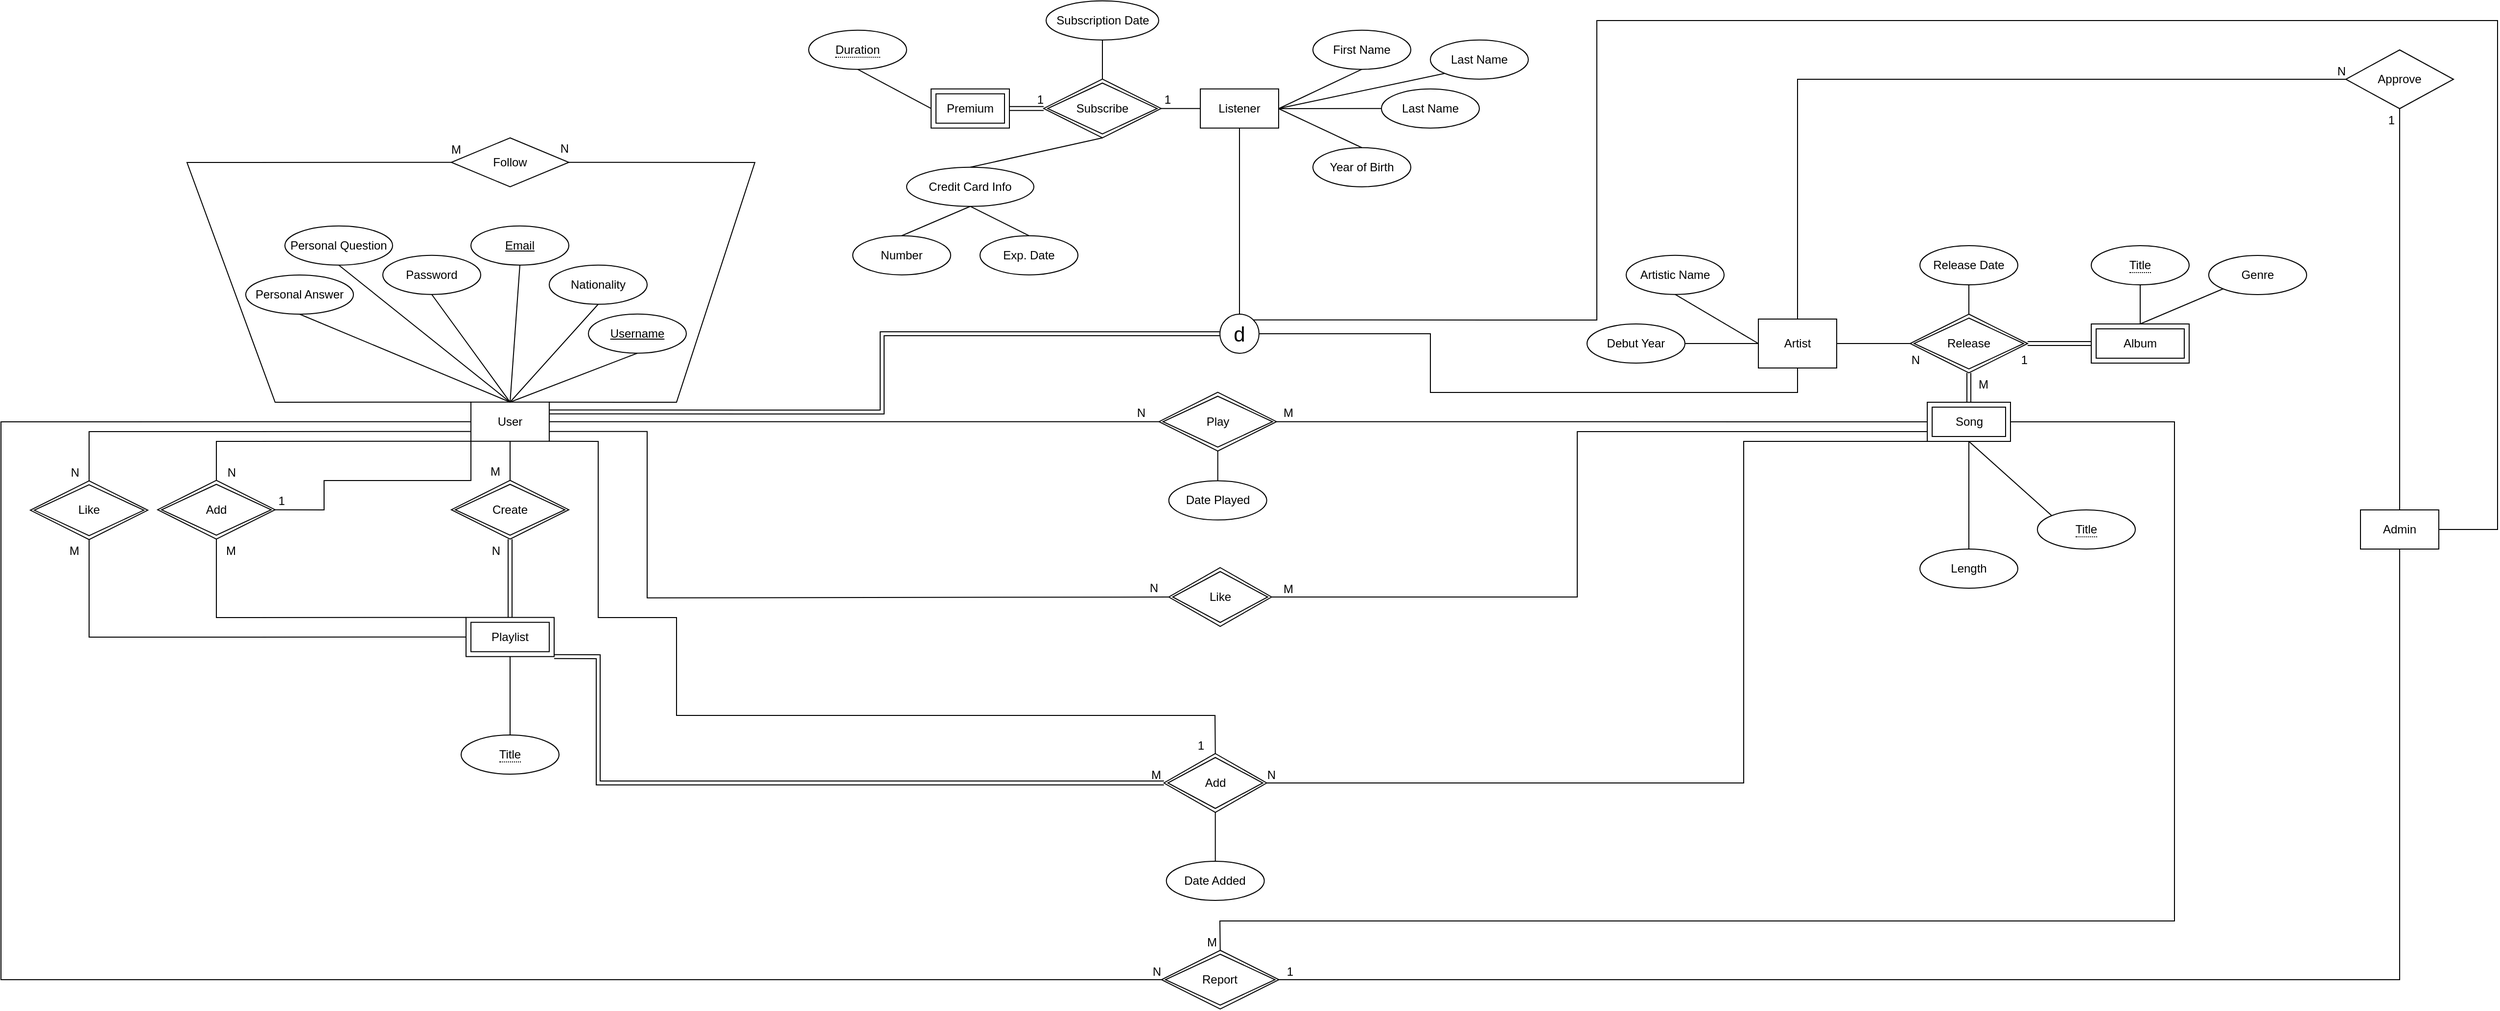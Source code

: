 <mxfile version="13.1.9" type="device"><diagram id="LkHL4_z2uf7m84WFiCol" name="Page-1"><mxGraphModel dx="4295" dy="2470" grid="1" gridSize="10" guides="1" tooltips="1" connect="1" arrows="1" fold="1" page="1" pageScale="1" pageWidth="850" pageHeight="1100" math="0" shadow="0"><root><mxCell id="0"/><mxCell id="1" parent="0"/><mxCell id="Dhpkr_VKIaWOPddgfKri-1" value="Artist" style="whiteSpace=wrap;html=1;align=center;" parent="1" vertex="1"><mxGeometry x="865" y="35" width="80" height="50" as="geometry"/></mxCell><mxCell id="Dhpkr_VKIaWOPddgfKri-4" value="User" style="whiteSpace=wrap;html=1;align=center;" parent="1" vertex="1"><mxGeometry x="-450" y="119.86" width="80" height="40" as="geometry"/></mxCell><mxCell id="Dhpkr_VKIaWOPddgfKri-8" value="Listener" style="whiteSpace=wrap;html=1;align=center;" parent="1" vertex="1"><mxGeometry x="295" y="-200.14" width="80" height="40" as="geometry"/></mxCell><mxCell id="Dhpkr_VKIaWOPddgfKri-17" value="" style="endArrow=none;html=1;rounded=0;entryX=1;entryY=0;entryDx=0;entryDy=0;exitX=1;exitY=0.5;exitDx=0;exitDy=0;" parent="1" source="Dhpkr_VKIaWOPddgfKri-28" target="Dhpkr_VKIaWOPddgfKri-4" edge="1"><mxGeometry relative="1" as="geometry"><mxPoint x="-90" y="-120.14" as="sourcePoint"/><mxPoint x="40" y="89.86" as="targetPoint"/><Array as="points"><mxPoint x="-160" y="-125"/><mxPoint x="-240" y="120"/></Array></mxGeometry></mxCell><mxCell id="Dhpkr_VKIaWOPddgfKri-28" value="Follow" style="shape=rhombus;perimeter=rhombusPerimeter;whiteSpace=wrap;html=1;align=center;" parent="1" vertex="1"><mxGeometry x="-470" y="-150.14" width="120" height="50" as="geometry"/></mxCell><mxCell id="Dhpkr_VKIaWOPddgfKri-30" value="" style="endArrow=none;html=1;rounded=0;entryX=0;entryY=0;entryDx=0;entryDy=0;exitX=0;exitY=0.5;exitDx=0;exitDy=0;" parent="1" source="Dhpkr_VKIaWOPddgfKri-28" target="Dhpkr_VKIaWOPddgfKri-4" edge="1"><mxGeometry relative="1" as="geometry"><mxPoint x="-400" y="-130.14" as="sourcePoint"/><mxPoint x="-110" y="199.86" as="targetPoint"/><Array as="points"><mxPoint x="-740" y="-125"/><mxPoint x="-650" y="120"/></Array></mxGeometry></mxCell><mxCell id="Dhpkr_VKIaWOPddgfKri-31" value="M" style="resizable=0;html=1;align=right;verticalAlign=bottom;" parent="Dhpkr_VKIaWOPddgfKri-30" connectable="0" vertex="1"><mxGeometry x="1" relative="1" as="geometry"><mxPoint x="-9.99" y="-249.86" as="offset"/></mxGeometry></mxCell><mxCell id="Dhpkr_VKIaWOPddgfKri-34" value="N" style="resizable=0;html=1;align=right;verticalAlign=bottom;" parent="1" connectable="0" vertex="1"><mxGeometry x="-340" y="-150.14" as="geometry"><mxPoint x="-10" y="20" as="offset"/></mxGeometry></mxCell><mxCell id="Dhpkr_VKIaWOPddgfKri-37" value="" style="endArrow=none;html=1;rounded=0;exitX=0.5;exitY=1;exitDx=0;exitDy=0;" parent="1" source="Dhpkr_VKIaWOPddgfKri-4" edge="1"><mxGeometry relative="1" as="geometry"><mxPoint x="-310" y="209.86" as="sourcePoint"/><mxPoint x="-410" y="199.86" as="targetPoint"/></mxGeometry></mxCell><mxCell id="Dhpkr_VKIaWOPddgfKri-38" value="M" style="resizable=0;html=1;align=right;verticalAlign=bottom;" parent="Dhpkr_VKIaWOPddgfKri-37" connectable="0" vertex="1"><mxGeometry x="1" relative="1" as="geometry"><mxPoint x="-10" as="offset"/></mxGeometry></mxCell><mxCell id="Dhpkr_VKIaWOPddgfKri-46" value="" style="endArrow=none;html=1;rounded=0;exitX=1;exitY=0.5;exitDx=0;exitDy=0;entryX=0;entryY=0.5;entryDx=0;entryDy=0;" parent="1" source="VE77u8f67lVY35NdnSD7-19" target="Dhpkr_VKIaWOPddgfKri-8" edge="1"><mxGeometry relative="1" as="geometry"><mxPoint x="255" y="-180.14" as="sourcePoint"/><mxPoint x="335" y="-300.14" as="targetPoint"/></mxGeometry></mxCell><mxCell id="Dhpkr_VKIaWOPddgfKri-47" value="1" style="resizable=0;html=1;align=right;verticalAlign=bottom;" parent="Dhpkr_VKIaWOPddgfKri-46" connectable="0" vertex="1"><mxGeometry x="1" relative="1" as="geometry"><mxPoint x="-30" as="offset"/></mxGeometry></mxCell><mxCell id="eTAXX9ihkqnR0IYxlFnS-7" value="Admin" style="whiteSpace=wrap;html=1;align=center;" parent="1" vertex="1"><mxGeometry x="1480" y="230" width="80" height="40" as="geometry"/></mxCell><mxCell id="eTAXX9ihkqnR0IYxlFnS-15" value="" style="endArrow=none;html=1;rounded=0;entryX=1;entryY=0.5;entryDx=0;entryDy=0;exitX=0;exitY=0.5;exitDx=0;exitDy=0;" parent="1" source="IHDR517WF6kIZPsvq5Zr-36" target="Dhpkr_VKIaWOPddgfKri-4" edge="1"><mxGeometry relative="1" as="geometry"><mxPoint x="252.83" y="139" as="sourcePoint"/><mxPoint x="270" y="209.86" as="targetPoint"/><Array as="points"><mxPoint x="-90" y="139.86"/></Array></mxGeometry></mxCell><mxCell id="eTAXX9ihkqnR0IYxlFnS-16" value="N" style="resizable=0;html=1;align=right;verticalAlign=bottom;" parent="eTAXX9ihkqnR0IYxlFnS-15" connectable="0" vertex="1"><mxGeometry x="1" relative="1" as="geometry"><mxPoint x="610.03" y="-0.86" as="offset"/></mxGeometry></mxCell><mxCell id="eTAXX9ihkqnR0IYxlFnS-36" value="Approve" style="shape=rhombus;perimeter=rhombusPerimeter;whiteSpace=wrap;html=1;align=center;" parent="1" vertex="1"><mxGeometry x="1465" y="-240" width="110" height="60" as="geometry"/></mxCell><mxCell id="eTAXX9ihkqnR0IYxlFnS-37" value="" style="endArrow=none;html=1;rounded=0;entryX=0.5;entryY=1;entryDx=0;entryDy=0;exitX=0.5;exitY=0;exitDx=0;exitDy=0;" parent="1" source="eTAXX9ihkqnR0IYxlFnS-7" edge="1"><mxGeometry relative="1" as="geometry"><mxPoint x="895" y="30" as="sourcePoint"/><mxPoint x="1520" y="-180" as="targetPoint"/></mxGeometry></mxCell><mxCell id="eTAXX9ihkqnR0IYxlFnS-38" value="1" style="resizable=0;html=1;align=right;verticalAlign=bottom;" parent="eTAXX9ihkqnR0IYxlFnS-37" connectable="0" vertex="1"><mxGeometry x="1" relative="1" as="geometry"><mxPoint x="-5" y="20" as="offset"/></mxGeometry></mxCell><mxCell id="eTAXX9ihkqnR0IYxlFnS-39" value="" style="endArrow=none;html=1;rounded=0;entryX=0;entryY=0.5;entryDx=0;entryDy=0;exitX=0.5;exitY=0;exitDx=0;exitDy=0;" parent="1" source="Dhpkr_VKIaWOPddgfKri-1" edge="1"><mxGeometry relative="1" as="geometry"><mxPoint x="1065" y="30" as="sourcePoint"/><mxPoint x="1465" y="-210" as="targetPoint"/><Array as="points"><mxPoint x="905" y="-210"/></Array></mxGeometry></mxCell><mxCell id="eTAXX9ihkqnR0IYxlFnS-40" value="N" style="resizable=0;html=1;align=right;verticalAlign=bottom;" parent="eTAXX9ihkqnR0IYxlFnS-39" connectable="0" vertex="1"><mxGeometry x="1" relative="1" as="geometry"/></mxCell><mxCell id="U2d1EWEQX_4iJ2a-6SAA-1" value="" style="endArrow=none;html=1;rounded=0;entryX=0;entryY=0.5;entryDx=0;entryDy=0;" parent="1" target="U2d1EWEQX_4iJ2a-6SAA-20" edge="1"><mxGeometry relative="1" as="geometry"><mxPoint x="-370" y="149.86" as="sourcePoint"/><mxPoint x="-50" y="319.86" as="targetPoint"/><Array as="points"><mxPoint x="-270" y="149.86"/><mxPoint x="-270" y="319.86"/></Array></mxGeometry></mxCell><mxCell id="U2d1EWEQX_4iJ2a-6SAA-2" value="N" style="resizable=0;html=1;align=right;verticalAlign=bottom;" parent="U2d1EWEQX_4iJ2a-6SAA-1" connectable="0" vertex="1"><mxGeometry x="1" relative="1" as="geometry"><mxPoint x="-10" as="offset"/></mxGeometry></mxCell><mxCell id="U2d1EWEQX_4iJ2a-6SAA-6" value="" style="endArrow=none;html=1;rounded=0;entryX=0.5;entryY=0;entryDx=0;entryDy=0;exitX=0;exitY=0.75;exitDx=0;exitDy=0;" parent="1" source="Dhpkr_VKIaWOPddgfKri-4" target="U2d1EWEQX_4iJ2a-6SAA-15" edge="1"><mxGeometry relative="1" as="geometry"><mxPoint x="-340" y="259.86" as="sourcePoint"/><mxPoint x="-570" y="199.86" as="targetPoint"/><Array as="points"><mxPoint x="-840" y="150"/></Array></mxGeometry></mxCell><mxCell id="U2d1EWEQX_4iJ2a-6SAA-7" value="N" style="resizable=0;html=1;align=right;verticalAlign=bottom;" parent="U2d1EWEQX_4iJ2a-6SAA-6" connectable="0" vertex="1"><mxGeometry x="1" relative="1" as="geometry"><mxPoint x="-10" as="offset"/></mxGeometry></mxCell><mxCell id="U2d1EWEQX_4iJ2a-6SAA-10" value="Playlist" style="shape=ext;margin=3;double=1;whiteSpace=wrap;html=1;align=center;" parent="1" vertex="1"><mxGeometry x="-455" y="339.86" width="90" height="40" as="geometry"/></mxCell><mxCell id="U2d1EWEQX_4iJ2a-6SAA-11" value="Album" style="shape=ext;margin=3;double=1;whiteSpace=wrap;html=1;align=center;" parent="1" vertex="1"><mxGeometry x="1205" y="40" width="100" height="40" as="geometry"/></mxCell><mxCell id="U2d1EWEQX_4iJ2a-6SAA-12" value="Add" style="shape=rhombus;double=1;perimeter=rhombusPerimeter;whiteSpace=wrap;html=1;align=center;" parent="1" vertex="1"><mxGeometry x="257.83" y="479" width="105" height="60" as="geometry"/></mxCell><mxCell id="U2d1EWEQX_4iJ2a-6SAA-14" value="Create" style="shape=rhombus;double=1;perimeter=rhombusPerimeter;whiteSpace=wrap;html=1;align=center;" parent="1" vertex="1"><mxGeometry x="-470" y="199.86" width="120" height="60" as="geometry"/></mxCell><mxCell id="U2d1EWEQX_4iJ2a-6SAA-15" value="Like" style="shape=rhombus;double=1;perimeter=rhombusPerimeter;whiteSpace=wrap;html=1;align=center;" parent="1" vertex="1"><mxGeometry x="-900" y="200.31" width="120" height="60" as="geometry"/></mxCell><mxCell id="U2d1EWEQX_4iJ2a-6SAA-16" value="Release" style="shape=rhombus;double=1;perimeter=rhombusPerimeter;whiteSpace=wrap;html=1;align=center;" parent="1" vertex="1"><mxGeometry x="1020" y="30" width="120" height="60" as="geometry"/></mxCell><mxCell id="U2d1EWEQX_4iJ2a-6SAA-17" value="Song" style="shape=ext;margin=3;double=1;whiteSpace=wrap;html=1;align=center;" parent="1" vertex="1"><mxGeometry x="1037.5" y="120" width="85" height="40" as="geometry"/></mxCell><mxCell id="U2d1EWEQX_4iJ2a-6SAA-20" value="Like" style="shape=rhombus;double=1;perimeter=rhombusPerimeter;whiteSpace=wrap;html=1;align=center;" parent="1" vertex="1"><mxGeometry x="262.83" y="289" width="105" height="60" as="geometry"/></mxCell><mxCell id="U2d1EWEQX_4iJ2a-6SAA-21" value="Genre" style="ellipse;whiteSpace=wrap;html=1;align=center;" parent="1" vertex="1"><mxGeometry x="1325" y="-30" width="100" height="40" as="geometry"/></mxCell><mxCell id="U2d1EWEQX_4iJ2a-6SAA-22" value="" style="endArrow=none;html=1;rounded=0;entryX=0;entryY=1;entryDx=0;entryDy=0;exitX=0.5;exitY=0;exitDx=0;exitDy=0;" parent="1" source="U2d1EWEQX_4iJ2a-6SAA-11" target="U2d1EWEQX_4iJ2a-6SAA-21" edge="1"><mxGeometry relative="1" as="geometry"><mxPoint x="995" y="-30" as="sourcePoint"/><mxPoint x="1155" y="-30" as="targetPoint"/></mxGeometry></mxCell><mxCell id="U2d1EWEQX_4iJ2a-6SAA-24" value="" style="endArrow=none;html=1;rounded=0;entryX=0.5;entryY=0;entryDx=0;entryDy=0;exitX=0.5;exitY=1;exitDx=0;exitDy=0;" parent="1" source="VE77u8f67lVY35NdnSD7-28" target="U2d1EWEQX_4iJ2a-6SAA-11" edge="1"><mxGeometry relative="1" as="geometry"><mxPoint x="1255" y="10" as="sourcePoint"/><mxPoint x="1155" y="-30" as="targetPoint"/></mxGeometry></mxCell><mxCell id="U2d1EWEQX_4iJ2a-6SAA-26" value="" style="endArrow=none;html=1;rounded=0;exitX=0.5;exitY=1;exitDx=0;exitDy=0;entryX=0.5;entryY=0;entryDx=0;entryDy=0;" parent="1" target="U2d1EWEQX_4iJ2a-6SAA-16" edge="1"><mxGeometry relative="1" as="geometry"><mxPoint x="1080" as="sourcePoint"/><mxPoint x="1125" y="20" as="targetPoint"/></mxGeometry></mxCell><mxCell id="U2d1EWEQX_4iJ2a-6SAA-28" value="Release Date" style="ellipse;whiteSpace=wrap;html=1;align=center;" parent="1" vertex="1"><mxGeometry x="1030" y="-40" width="100" height="40" as="geometry"/></mxCell><mxCell id="U2d1EWEQX_4iJ2a-6SAA-31" value="" style="endArrow=none;html=1;rounded=0;entryX=0;entryY=0;entryDx=0;entryDy=0;exitX=0.5;exitY=1;exitDx=0;exitDy=0;" parent="1" source="U2d1EWEQX_4iJ2a-6SAA-17" target="VE77u8f67lVY35NdnSD7-29" edge="1"><mxGeometry relative="1" as="geometry"><mxPoint x="825" y="120" as="sourcePoint"/><mxPoint x="1142.145" y="235.858" as="targetPoint"/></mxGeometry></mxCell><mxCell id="U2d1EWEQX_4iJ2a-6SAA-32" value="Length" style="ellipse;whiteSpace=wrap;html=1;align=center;" parent="1" vertex="1"><mxGeometry x="1030" y="270" width="100" height="40" as="geometry"/></mxCell><mxCell id="U2d1EWEQX_4iJ2a-6SAA-34" value="" style="endArrow=none;html=1;rounded=0;entryX=0.5;entryY=0;entryDx=0;entryDy=0;exitX=0.5;exitY=1;exitDx=0;exitDy=0;" parent="1" source="U2d1EWEQX_4iJ2a-6SAA-17" target="U2d1EWEQX_4iJ2a-6SAA-32" edge="1"><mxGeometry relative="1" as="geometry"><mxPoint x="825" y="120" as="sourcePoint"/><mxPoint x="985" y="120" as="targetPoint"/></mxGeometry></mxCell><mxCell id="U2d1EWEQX_4iJ2a-6SAA-40" value="" style="endArrow=none;html=1;rounded=0;entryX=0.5;entryY=0;entryDx=0;entryDy=0;exitX=0.5;exitY=1;exitDx=0;exitDy=0;" parent="1" source="U2d1EWEQX_4iJ2a-6SAA-10" target="VE77u8f67lVY35NdnSD7-30" edge="1"><mxGeometry relative="1" as="geometry"><mxPoint x="-190" y="389.86" as="sourcePoint"/><mxPoint x="-410" y="449.86" as="targetPoint"/></mxGeometry></mxCell><mxCell id="U2d1EWEQX_4iJ2a-6SAA-44" value="Date Added" style="ellipse;whiteSpace=wrap;html=1;align=center;" parent="1" vertex="1"><mxGeometry x="260.33" y="589" width="100" height="40" as="geometry"/></mxCell><mxCell id="U2d1EWEQX_4iJ2a-6SAA-45" value="" style="endArrow=none;html=1;rounded=0;entryX=0.5;entryY=0;entryDx=0;entryDy=0;exitX=0.5;exitY=1;exitDx=0;exitDy=0;" parent="1" source="U2d1EWEQX_4iJ2a-6SAA-12" target="U2d1EWEQX_4iJ2a-6SAA-44" edge="1"><mxGeometry relative="1" as="geometry"><mxPoint x="292.83" y="529" as="sourcePoint"/><mxPoint x="452.83" y="529" as="targetPoint"/></mxGeometry></mxCell><mxCell id="U2d1EWEQX_4iJ2a-6SAA-46" value="Date Played" style="ellipse;whiteSpace=wrap;html=1;align=center;" parent="1" vertex="1"><mxGeometry x="262.83" y="200.31" width="100" height="40" as="geometry"/></mxCell><mxCell id="U2d1EWEQX_4iJ2a-6SAA-48" value="" style="endArrow=none;html=1;rounded=0;entryX=0.5;entryY=1;entryDx=0;entryDy=0;exitX=0.5;exitY=0;exitDx=0;exitDy=0;" parent="1" source="U2d1EWEQX_4iJ2a-6SAA-46" target="IHDR517WF6kIZPsvq5Zr-36" edge="1"><mxGeometry relative="1" as="geometry"><mxPoint x="292.83" y="179" as="sourcePoint"/><mxPoint x="312.83" y="169" as="targetPoint"/></mxGeometry></mxCell><mxCell id="U2d1EWEQX_4iJ2a-6SAA-51" value="" style="endArrow=none;html=1;rounded=0;entryX=0.5;entryY=1;entryDx=0;entryDy=0;exitX=0;exitY=0.5;exitDx=0;exitDy=0;" parent="1" target="D-_12yp77MEjFEQ9Bk5J-6" edge="1"><mxGeometry relative="1" as="geometry"><mxPoint x="20" y="-180.14" as="sourcePoint"/><mxPoint x="-60" y="-220.14" as="targetPoint"/></mxGeometry></mxCell><mxCell id="U2d1EWEQX_4iJ2a-6SAA-52" value="Subscription Date" style="ellipse;whiteSpace=wrap;html=1;align=center;" parent="1" vertex="1"><mxGeometry x="137.5" y="-290.14" width="115" height="40" as="geometry"/></mxCell><mxCell id="U2d1EWEQX_4iJ2a-6SAA-53" value="" style="endArrow=none;html=1;rounded=0;entryX=0.5;entryY=0;entryDx=0;entryDy=0;exitX=0.5;exitY=1;exitDx=0;exitDy=0;" parent="1" source="U2d1EWEQX_4iJ2a-6SAA-52" target="VE77u8f67lVY35NdnSD7-19" edge="1"><mxGeometry relative="1" as="geometry"><mxPoint x="100" y="-220.14" as="sourcePoint"/><mxPoint x="195" y="-210.14" as="targetPoint"/></mxGeometry></mxCell><mxCell id="U2d1EWEQX_4iJ2a-6SAA-56" value="Premium" style="shape=ext;margin=3;double=1;whiteSpace=wrap;html=1;align=center;" parent="1" vertex="1"><mxGeometry x="20" y="-200.14" width="80" height="40" as="geometry"/></mxCell><mxCell id="U2d1EWEQX_4iJ2a-6SAA-57" value="" style="shape=link;html=1;rounded=0;exitX=1;exitY=0.5;exitDx=0;exitDy=0;entryX=0;entryY=0.5;entryDx=0;entryDy=0;" parent="1" source="U2d1EWEQX_4iJ2a-6SAA-56" target="VE77u8f67lVY35NdnSD7-19" edge="1"><mxGeometry relative="1" as="geometry"><mxPoint x="100" y="-220.14" as="sourcePoint"/><mxPoint x="135" y="-180.14" as="targetPoint"/></mxGeometry></mxCell><mxCell id="U2d1EWEQX_4iJ2a-6SAA-58" value="1" style="resizable=0;html=1;align=right;verticalAlign=bottom;" parent="U2d1EWEQX_4iJ2a-6SAA-57" connectable="0" vertex="1"><mxGeometry x="1" relative="1" as="geometry"/></mxCell><mxCell id="U2d1EWEQX_4iJ2a-6SAA-61" value="" style="endArrow=none;html=1;rounded=0;entryX=0.5;entryY=0;entryDx=0;entryDy=0;exitX=0.5;exitY=1;exitDx=0;exitDy=0;" parent="1" source="VE77u8f67lVY35NdnSD7-19" edge="1"><mxGeometry relative="1" as="geometry"><mxPoint x="195" y="-150.14" as="sourcePoint"/><mxPoint x="60" y="-120.14" as="targetPoint"/></mxGeometry></mxCell><mxCell id="U2d1EWEQX_4iJ2a-6SAA-62" value="Number" style="ellipse;whiteSpace=wrap;html=1;align=center;" parent="1" vertex="1"><mxGeometry x="-60" y="-50.14" width="100" height="40" as="geometry"/></mxCell><mxCell id="U2d1EWEQX_4iJ2a-6SAA-63" value="" style="endArrow=none;html=1;rounded=0;entryX=0.5;entryY=0;entryDx=0;entryDy=0;exitX=0.5;exitY=1;exitDx=0;exitDy=0;" parent="1" target="U2d1EWEQX_4iJ2a-6SAA-62" edge="1"><mxGeometry relative="1" as="geometry"><mxPoint x="60" y="-80.14" as="sourcePoint"/><mxPoint x="260" y="-10.14" as="targetPoint"/></mxGeometry></mxCell><mxCell id="U2d1EWEQX_4iJ2a-6SAA-64" value="Exp. Date" style="ellipse;whiteSpace=wrap;html=1;align=center;" parent="1" vertex="1"><mxGeometry x="70" y="-50.14" width="100" height="40" as="geometry"/></mxCell><mxCell id="U2d1EWEQX_4iJ2a-6SAA-65" value="" style="endArrow=none;html=1;rounded=0;exitX=0.5;exitY=1;exitDx=0;exitDy=0;entryX=0.5;entryY=0;entryDx=0;entryDy=0;" parent="1" target="U2d1EWEQX_4iJ2a-6SAA-64" edge="1"><mxGeometry relative="1" as="geometry"><mxPoint x="60" y="-80.14" as="sourcePoint"/><mxPoint x="260" y="-10.14" as="targetPoint"/></mxGeometry></mxCell><mxCell id="U2d1EWEQX_4iJ2a-6SAA-66" value="Credit Card Info" style="ellipse;whiteSpace=wrap;html=1;align=center;" parent="1" vertex="1"><mxGeometry x="-5" y="-120.14" width="130" height="40" as="geometry"/></mxCell><mxCell id="U2d1EWEQX_4iJ2a-6SAA-68" value="&lt;u&gt;Username&lt;/u&gt;" style="ellipse;whiteSpace=wrap;html=1;align=center;" parent="1" vertex="1"><mxGeometry x="-330" y="29.86" width="100" height="40" as="geometry"/></mxCell><mxCell id="U2d1EWEQX_4iJ2a-6SAA-69" value="" style="endArrow=none;html=1;rounded=0;entryX=0.5;entryY=0;entryDx=0;entryDy=0;exitX=0.5;exitY=1;exitDx=0;exitDy=0;" parent="1" source="U2d1EWEQX_4iJ2a-6SAA-68" target="Dhpkr_VKIaWOPddgfKri-4" edge="1"><mxGeometry relative="1" as="geometry"><mxPoint x="-20" y="29.86" as="sourcePoint"/><mxPoint x="140" y="29.86" as="targetPoint"/></mxGeometry></mxCell><mxCell id="U2d1EWEQX_4iJ2a-6SAA-70" value="&lt;u&gt;Email&lt;/u&gt;" style="ellipse;whiteSpace=wrap;html=1;align=center;" parent="1" vertex="1"><mxGeometry x="-450" y="-60.14" width="100" height="40" as="geometry"/></mxCell><mxCell id="U2d1EWEQX_4iJ2a-6SAA-71" value="" style="endArrow=none;html=1;rounded=0;entryX=0.5;entryY=0;entryDx=0;entryDy=0;exitX=0.5;exitY=1;exitDx=0;exitDy=0;" parent="1" source="U2d1EWEQX_4iJ2a-6SAA-70" target="Dhpkr_VKIaWOPddgfKri-4" edge="1"><mxGeometry relative="1" as="geometry"><mxPoint x="-20" y="29.86" as="sourcePoint"/><mxPoint x="140" y="29.86" as="targetPoint"/></mxGeometry></mxCell><mxCell id="U2d1EWEQX_4iJ2a-6SAA-72" value="Password" style="ellipse;whiteSpace=wrap;html=1;align=center;" parent="1" vertex="1"><mxGeometry x="-540" y="-30.14" width="100" height="40" as="geometry"/></mxCell><mxCell id="U2d1EWEQX_4iJ2a-6SAA-73" value="" style="endArrow=none;html=1;rounded=0;entryX=0.5;entryY=0;entryDx=0;entryDy=0;exitX=0.5;exitY=1;exitDx=0;exitDy=0;" parent="1" source="U2d1EWEQX_4iJ2a-6SAA-72" target="Dhpkr_VKIaWOPddgfKri-4" edge="1"><mxGeometry relative="1" as="geometry"><mxPoint x="-20" y="29.86" as="sourcePoint"/><mxPoint x="140" y="29.86" as="targetPoint"/></mxGeometry></mxCell><mxCell id="U2d1EWEQX_4iJ2a-6SAA-74" value="First Name" style="ellipse;whiteSpace=wrap;html=1;align=center;" parent="1" vertex="1"><mxGeometry x="410" y="-260.14" width="100" height="40" as="geometry"/></mxCell><mxCell id="U2d1EWEQX_4iJ2a-6SAA-75" value="" style="endArrow=none;html=1;rounded=0;entryX=0.5;entryY=1;entryDx=0;entryDy=0;" parent="1" target="U2d1EWEQX_4iJ2a-6SAA-74" edge="1"><mxGeometry relative="1" as="geometry"><mxPoint x="375" y="-180" as="sourcePoint"/><mxPoint x="260" y="-250.14" as="targetPoint"/></mxGeometry></mxCell><mxCell id="U2d1EWEQX_4iJ2a-6SAA-76" value="Last Name" style="ellipse;whiteSpace=wrap;html=1;align=center;" parent="1" vertex="1"><mxGeometry x="480" y="-200.14" width="100" height="40" as="geometry"/></mxCell><mxCell id="SAbpBFafZHpVuG316GQf-1" value="Last Name" style="ellipse;whiteSpace=wrap;html=1;align=center;" parent="1" vertex="1"><mxGeometry x="530" y="-250.14" width="100" height="40" as="geometry"/></mxCell><mxCell id="U2d1EWEQX_4iJ2a-6SAA-80" value="Year of Birth" style="ellipse;whiteSpace=wrap;html=1;align=center;" parent="1" vertex="1"><mxGeometry x="410" y="-140.14" width="100" height="40" as="geometry"/></mxCell><mxCell id="U2d1EWEQX_4iJ2a-6SAA-81" value="" style="endArrow=none;html=1;rounded=0;entryX=0.5;entryY=0;entryDx=0;entryDy=0;" parent="1" target="U2d1EWEQX_4iJ2a-6SAA-80" edge="1"><mxGeometry relative="1" as="geometry"><mxPoint x="375" y="-180" as="sourcePoint"/><mxPoint x="260" y="-250.14" as="targetPoint"/></mxGeometry></mxCell><mxCell id="U2d1EWEQX_4iJ2a-6SAA-84" value="Nationality" style="ellipse;whiteSpace=wrap;html=1;align=center;" parent="1" vertex="1"><mxGeometry x="-370" y="-20.14" width="100" height="40" as="geometry"/></mxCell><mxCell id="U2d1EWEQX_4iJ2a-6SAA-85" value="" style="endArrow=none;html=1;rounded=0;entryX=0.5;entryY=0;entryDx=0;entryDy=0;exitX=0.5;exitY=1;exitDx=0;exitDy=0;" parent="1" source="U2d1EWEQX_4iJ2a-6SAA-84" target="Dhpkr_VKIaWOPddgfKri-4" edge="1"><mxGeometry relative="1" as="geometry"><mxPoint x="-320" y="-30.14" as="sourcePoint"/><mxPoint x="-160" y="-30.14" as="targetPoint"/></mxGeometry></mxCell><mxCell id="U2d1EWEQX_4iJ2a-6SAA-88" value="Artistic Name" style="ellipse;whiteSpace=wrap;html=1;align=center;" parent="1" vertex="1"><mxGeometry x="730" y="-30.14" width="100" height="40" as="geometry"/></mxCell><mxCell id="U2d1EWEQX_4iJ2a-6SAA-89" value="" style="endArrow=none;html=1;rounded=0;exitX=0.5;exitY=1;exitDx=0;exitDy=0;" parent="1" source="U2d1EWEQX_4iJ2a-6SAA-88" edge="1"><mxGeometry relative="1" as="geometry"><mxPoint x="775" y="-110" as="sourcePoint"/><mxPoint x="865" y="60" as="targetPoint"/></mxGeometry></mxCell><mxCell id="U2d1EWEQX_4iJ2a-6SAA-91" value="" style="endArrow=none;html=1;rounded=0;entryX=0;entryY=0.5;entryDx=0;entryDy=0;exitX=1;exitY=0.5;exitDx=0;exitDy=0;" parent="1" target="Dhpkr_VKIaWOPddgfKri-1" edge="1"><mxGeometry relative="1" as="geometry"><mxPoint x="790" y="60" as="sourcePoint"/><mxPoint x="935" y="-110" as="targetPoint"/></mxGeometry></mxCell><mxCell id="SAbpBFafZHpVuG316GQf-3" value="" style="endArrow=none;html=1;rounded=0;entryX=0;entryY=0.5;entryDx=0;entryDy=0;" parent="1" target="U2d1EWEQX_4iJ2a-6SAA-76" edge="1"><mxGeometry relative="1" as="geometry"><mxPoint x="375" y="-180" as="sourcePoint"/><mxPoint x="550" y="10" as="targetPoint"/></mxGeometry></mxCell><mxCell id="SAbpBFafZHpVuG316GQf-4" value="" style="endArrow=none;html=1;rounded=0;exitX=1;exitY=0.5;exitDx=0;exitDy=0;entryX=0;entryY=1;entryDx=0;entryDy=0;" parent="1" source="Dhpkr_VKIaWOPddgfKri-8" target="SAbpBFafZHpVuG316GQf-1" edge="1"><mxGeometry relative="1" as="geometry"><mxPoint x="480" y="160" as="sourcePoint"/><mxPoint x="640" y="160" as="targetPoint"/></mxGeometry></mxCell><mxCell id="IHDR517WF6kIZPsvq5Zr-4" value="Add" style="shape=rhombus;double=1;perimeter=rhombusPerimeter;whiteSpace=wrap;html=1;align=center;" parent="1" vertex="1"><mxGeometry x="-770" y="199.86" width="120" height="60" as="geometry"/></mxCell><mxCell id="IHDR517WF6kIZPsvq5Zr-9" value="" style="endArrow=none;html=1;rounded=0;entryX=0.5;entryY=0;entryDx=0;entryDy=0;exitX=0;exitY=1;exitDx=0;exitDy=0;" parent="1" source="Dhpkr_VKIaWOPddgfKri-4" target="IHDR517WF6kIZPsvq5Zr-4" edge="1"><mxGeometry relative="1" as="geometry"><mxPoint x="-690" y="140" as="sourcePoint"/><mxPoint x="-530" y="140" as="targetPoint"/><Array as="points"><mxPoint x="-710" y="160"/></Array></mxGeometry></mxCell><mxCell id="IHDR517WF6kIZPsvq5Zr-10" value="N" style="resizable=0;html=1;align=right;verticalAlign=bottom;" parent="IHDR517WF6kIZPsvq5Zr-9" connectable="0" vertex="1"><mxGeometry x="1" relative="1" as="geometry"><mxPoint x="20" y="0.31" as="offset"/></mxGeometry></mxCell><mxCell id="IHDR517WF6kIZPsvq5Zr-11" value="" style="endArrow=none;html=1;rounded=0;entryX=0.5;entryY=1;entryDx=0;entryDy=0;exitX=0;exitY=0;exitDx=0;exitDy=0;" parent="1" source="U2d1EWEQX_4iJ2a-6SAA-10" target="IHDR517WF6kIZPsvq5Zr-4" edge="1"><mxGeometry relative="1" as="geometry"><mxPoint x="-560" y="310" as="sourcePoint"/><mxPoint x="-530" y="250" as="targetPoint"/><Array as="points"><mxPoint x="-710" y="340"/></Array></mxGeometry></mxCell><mxCell id="IHDR517WF6kIZPsvq5Zr-12" value="M" style="resizable=0;html=1;align=right;verticalAlign=bottom;" parent="IHDR517WF6kIZPsvq5Zr-11" connectable="0" vertex="1"><mxGeometry x="1" relative="1" as="geometry"><mxPoint x="20" y="20.59" as="offset"/></mxGeometry></mxCell><mxCell id="IHDR517WF6kIZPsvq5Zr-13" value="Report" style="shape=rhombus;double=1;perimeter=rhombusPerimeter;whiteSpace=wrap;html=1;align=center;" parent="1" vertex="1"><mxGeometry x="255.33" y="680" width="120" height="60" as="geometry"/></mxCell><mxCell id="IHDR517WF6kIZPsvq5Zr-14" value="" style="endArrow=none;html=1;rounded=0;entryX=0;entryY=0.5;entryDx=0;entryDy=0;exitX=0;exitY=0.5;exitDx=0;exitDy=0;" parent="1" source="Dhpkr_VKIaWOPddgfKri-4" target="IHDR517WF6kIZPsvq5Zr-13" edge="1"><mxGeometry relative="1" as="geometry"><mxPoint x="-770" y="170" as="sourcePoint"/><mxPoint x="100" y="850" as="targetPoint"/><Array as="points"><mxPoint x="-930" y="140"/><mxPoint x="-930" y="710"/></Array></mxGeometry></mxCell><mxCell id="IHDR517WF6kIZPsvq5Zr-15" value="N" style="resizable=0;html=1;align=right;verticalAlign=bottom;" parent="IHDR517WF6kIZPsvq5Zr-14" connectable="0" vertex="1"><mxGeometry x="1" relative="1" as="geometry"/></mxCell><mxCell id="IHDR517WF6kIZPsvq5Zr-16" value="" style="endArrow=none;html=1;rounded=0;entryX=0.5;entryY=0;entryDx=0;entryDy=0;exitX=1;exitY=0.5;exitDx=0;exitDy=0;" parent="1" source="U2d1EWEQX_4iJ2a-6SAA-17" target="IHDR517WF6kIZPsvq5Zr-13" edge="1"><mxGeometry relative="1" as="geometry"><mxPoint x="1120" y="700" as="sourcePoint"/><mxPoint x="730" y="510" as="targetPoint"/><Array as="points"><mxPoint x="1290" y="140"/><mxPoint x="1290" y="650"/><mxPoint x="315" y="650"/></Array></mxGeometry></mxCell><mxCell id="IHDR517WF6kIZPsvq5Zr-17" value="M" style="resizable=0;html=1;align=right;verticalAlign=bottom;" parent="IHDR517WF6kIZPsvq5Zr-16" connectable="0" vertex="1"><mxGeometry x="1" relative="1" as="geometry"><mxPoint x="-2.5" y="0.22" as="offset"/></mxGeometry></mxCell><mxCell id="IHDR517WF6kIZPsvq5Zr-18" value="" style="endArrow=none;html=1;rounded=0;entryX=1;entryY=0.5;entryDx=0;entryDy=0;exitX=0.5;exitY=1;exitDx=0;exitDy=0;" parent="1" source="eTAXX9ihkqnR0IYxlFnS-7" target="IHDR517WF6kIZPsvq5Zr-13" edge="1"><mxGeometry relative="1" as="geometry"><mxPoint x="960" y="590" as="sourcePoint"/><mxPoint x="1100" y="600" as="targetPoint"/><Array as="points"><mxPoint x="1520" y="710"/></Array></mxGeometry></mxCell><mxCell id="IHDR517WF6kIZPsvq5Zr-19" value="1" style="resizable=0;html=1;align=right;verticalAlign=bottom;" parent="IHDR517WF6kIZPsvq5Zr-18" connectable="0" vertex="1"><mxGeometry x="1" relative="1" as="geometry"><mxPoint x="14.83" as="offset"/></mxGeometry></mxCell><mxCell id="IHDR517WF6kIZPsvq5Zr-22" value="&lt;font style=&quot;font-size: 21px&quot;&gt;d&lt;/font&gt;" style="ellipse;whiteSpace=wrap;html=1;align=center;" parent="1" vertex="1"><mxGeometry x="315.0" y="30" width="40" height="40" as="geometry"/></mxCell><mxCell id="IHDR517WF6kIZPsvq5Zr-28" value="" style="endArrow=none;html=1;rounded=0;exitX=1;exitY=0.5;exitDx=0;exitDy=0;entryX=0.5;entryY=1;entryDx=0;entryDy=0;" parent="1" source="IHDR517WF6kIZPsvq5Zr-22" target="Dhpkr_VKIaWOPddgfKri-1" edge="1"><mxGeometry relative="1" as="geometry"><mxPoint x="150" y="160" as="sourcePoint"/><mxPoint x="540" y="80" as="targetPoint"/><Array as="points"><mxPoint x="530" y="50"/><mxPoint x="530" y="110"/><mxPoint x="905" y="110"/></Array></mxGeometry></mxCell><mxCell id="IHDR517WF6kIZPsvq5Zr-32" value="" style="shape=link;html=1;rounded=0;exitX=1;exitY=0.25;exitDx=0;exitDy=0;entryX=0;entryY=0.5;entryDx=0;entryDy=0;" parent="1" source="Dhpkr_VKIaWOPddgfKri-4" target="IHDR517WF6kIZPsvq5Zr-22" edge="1"><mxGeometry relative="1" as="geometry"><mxPoint x="-190" y="160" as="sourcePoint"/><mxPoint x="-30" y="160" as="targetPoint"/><Array as="points"><mxPoint x="-30" y="130"/><mxPoint x="-30" y="50"/></Array></mxGeometry></mxCell><mxCell id="IHDR517WF6kIZPsvq5Zr-34" value="" style="endArrow=none;html=1;rounded=0;entryX=0.5;entryY=0;entryDx=0;entryDy=0;exitX=0.5;exitY=1;exitDx=0;exitDy=0;" parent="1" source="Dhpkr_VKIaWOPddgfKri-8" target="IHDR517WF6kIZPsvq5Zr-22" edge="1"><mxGeometry relative="1" as="geometry"><mxPoint x="300" y="-200" as="sourcePoint"/><mxPoint x="460" y="-200" as="targetPoint"/></mxGeometry></mxCell><mxCell id="IHDR517WF6kIZPsvq5Zr-36" value="Play" style="shape=rhombus;double=1;perimeter=rhombusPerimeter;whiteSpace=wrap;html=1;align=center;" parent="1" vertex="1"><mxGeometry x="252.83" y="109.86" width="120" height="60" as="geometry"/></mxCell><mxCell id="VE77u8f67lVY35NdnSD7-9" value="" style="shape=link;html=1;rounded=0;entryX=0.5;entryY=1;entryDx=0;entryDy=0;exitX=0.5;exitY=0;exitDx=0;exitDy=0;" parent="1" source="U2d1EWEQX_4iJ2a-6SAA-10" target="U2d1EWEQX_4iJ2a-6SAA-14" edge="1"><mxGeometry relative="1" as="geometry"><mxPoint x="-400" y="290" as="sourcePoint"/><mxPoint x="-240" y="290" as="targetPoint"/></mxGeometry></mxCell><mxCell id="VE77u8f67lVY35NdnSD7-10" value="N" style="resizable=0;html=1;align=right;verticalAlign=bottom;" parent="VE77u8f67lVY35NdnSD7-9" connectable="0" vertex="1"><mxGeometry x="1" relative="1" as="geometry"><mxPoint x="-10" y="20.14" as="offset"/></mxGeometry></mxCell><mxCell id="VE77u8f67lVY35NdnSD7-19" value="Subscribe" style="shape=rhombus;double=1;perimeter=rhombusPerimeter;whiteSpace=wrap;html=1;align=center;" parent="1" vertex="1"><mxGeometry x="135.0" y="-210.14" width="120" height="60" as="geometry"/></mxCell><mxCell id="VE77u8f67lVY35NdnSD7-22" value="" style="shape=link;html=1;rounded=0;entryX=0.5;entryY=1;entryDx=0;entryDy=0;exitX=0.5;exitY=0;exitDx=0;exitDy=0;" parent="1" source="U2d1EWEQX_4iJ2a-6SAA-17" target="U2d1EWEQX_4iJ2a-6SAA-16" edge="1"><mxGeometry relative="1" as="geometry"><mxPoint x="1080" y="60" as="sourcePoint"/><mxPoint x="1240" y="60" as="targetPoint"/></mxGeometry></mxCell><mxCell id="VE77u8f67lVY35NdnSD7-23" value="M" style="resizable=0;html=1;align=right;verticalAlign=bottom;" parent="VE77u8f67lVY35NdnSD7-22" connectable="0" vertex="1"><mxGeometry x="1" relative="1" as="geometry"><mxPoint x="20" y="20.2" as="offset"/></mxGeometry></mxCell><mxCell id="VE77u8f67lVY35NdnSD7-26" value="Debut Year" style="ellipse;whiteSpace=wrap;html=1;align=center;" parent="1" vertex="1"><mxGeometry x="690" y="40" width="100" height="40" as="geometry"/></mxCell><mxCell id="VE77u8f67lVY35NdnSD7-28" value="&lt;span style=&quot;border-bottom: 1px dotted&quot;&gt;Title&lt;/span&gt;" style="ellipse;whiteSpace=wrap;html=1;align=center;" parent="1" vertex="1"><mxGeometry x="1205" y="-40" width="100" height="40" as="geometry"/></mxCell><mxCell id="VE77u8f67lVY35NdnSD7-29" value="&lt;span style=&quot;border-bottom: 1px dotted&quot;&gt;Title&lt;/span&gt;" style="ellipse;whiteSpace=wrap;html=1;align=center;" parent="1" vertex="1"><mxGeometry x="1150" y="230" width="100" height="40" as="geometry"/></mxCell><mxCell id="VE77u8f67lVY35NdnSD7-30" value="&lt;span style=&quot;border-bottom: 1px dotted&quot;&gt;Title&lt;/span&gt;" style="ellipse;whiteSpace=wrap;html=1;align=center;" parent="1" vertex="1"><mxGeometry x="-460" y="460" width="100" height="40" as="geometry"/></mxCell><mxCell id="VE77u8f67lVY35NdnSD7-31" value="" style="endArrow=none;html=1;rounded=0;exitX=1;exitY=0;exitDx=0;exitDy=0;entryX=1;entryY=0.5;entryDx=0;entryDy=0;" parent="1" source="IHDR517WF6kIZPsvq5Zr-22" target="eTAXX9ihkqnR0IYxlFnS-7" edge="1"><mxGeometry relative="1" as="geometry"><mxPoint x="680" y="60" as="sourcePoint"/><mxPoint x="600" y="36" as="targetPoint"/><Array as="points"><mxPoint x="700" y="36"/><mxPoint x="700" y="-270"/><mxPoint x="1620" y="-270"/><mxPoint x="1620" y="250"/></Array></mxGeometry></mxCell><mxCell id="D-_12yp77MEjFEQ9Bk5J-2" value="Personal Question" style="ellipse;whiteSpace=wrap;html=1;align=center;" parent="1" vertex="1"><mxGeometry x="-640" y="-60.14" width="110" height="40" as="geometry"/></mxCell><mxCell id="D-_12yp77MEjFEQ9Bk5J-3" value="" style="endArrow=none;html=1;rounded=0;entryX=0.5;entryY=0;entryDx=0;entryDy=0;exitX=0.5;exitY=1;exitDx=0;exitDy=0;" parent="1" source="D-_12yp77MEjFEQ9Bk5J-2" target="Dhpkr_VKIaWOPddgfKri-4" edge="1"><mxGeometry relative="1" as="geometry"><mxPoint x="-460" y="-40" as="sourcePoint"/><mxPoint x="-300" y="-40" as="targetPoint"/></mxGeometry></mxCell><mxCell id="D-_12yp77MEjFEQ9Bk5J-4" value="Personal Answer" style="ellipse;whiteSpace=wrap;html=1;align=center;" parent="1" vertex="1"><mxGeometry x="-680" y="-10" width="110" height="40" as="geometry"/></mxCell><mxCell id="D-_12yp77MEjFEQ9Bk5J-5" value="" style="endArrow=none;html=1;rounded=0;entryX=0.5;entryY=0;entryDx=0;entryDy=0;exitX=0.5;exitY=1;exitDx=0;exitDy=0;" parent="1" source="D-_12yp77MEjFEQ9Bk5J-4" target="Dhpkr_VKIaWOPddgfKri-4" edge="1"><mxGeometry relative="1" as="geometry"><mxPoint x="-460" y="-40" as="sourcePoint"/><mxPoint x="-300" y="-40" as="targetPoint"/></mxGeometry></mxCell><mxCell id="D-_12yp77MEjFEQ9Bk5J-6" value="&lt;span style=&quot;border-bottom: 1px dotted&quot;&gt;Duration&lt;/span&gt;" style="ellipse;whiteSpace=wrap;html=1;align=center;" parent="1" vertex="1"><mxGeometry x="-105" y="-260.14" width="100" height="40" as="geometry"/></mxCell><mxCell id="MGNJRG2Eg1W5TwYEs7Z5-1" value="" style="endArrow=none;html=1;rounded=0;entryX=1;entryY=0.5;entryDx=0;entryDy=0;exitX=0;exitY=1;exitDx=0;exitDy=0;" parent="1" source="Dhpkr_VKIaWOPddgfKri-4" target="IHDR517WF6kIZPsvq5Zr-4" edge="1"><mxGeometry relative="1" as="geometry"><mxPoint x="-530" y="280" as="sourcePoint"/><mxPoint x="-370" y="280" as="targetPoint"/><Array as="points"><mxPoint x="-450" y="200"/><mxPoint x="-600" y="200"/><mxPoint x="-600" y="230"/></Array></mxGeometry></mxCell><mxCell id="MGNJRG2Eg1W5TwYEs7Z5-2" value="1" style="resizable=0;html=1;align=right;verticalAlign=bottom;" parent="MGNJRG2Eg1W5TwYEs7Z5-1" connectable="0" vertex="1"><mxGeometry x="1" relative="1" as="geometry"><mxPoint x="9.86" as="offset"/></mxGeometry></mxCell><mxCell id="MGNJRG2Eg1W5TwYEs7Z5-3" value="" style="endArrow=none;html=1;rounded=0;entryX=0.5;entryY=1;entryDx=0;entryDy=0;exitX=0;exitY=0.5;exitDx=0;exitDy=0;" parent="1" source="U2d1EWEQX_4iJ2a-6SAA-10" target="U2d1EWEQX_4iJ2a-6SAA-15" edge="1"><mxGeometry relative="1" as="geometry"><mxPoint x="-530" y="280" as="sourcePoint"/><mxPoint x="-370" y="280" as="targetPoint"/><Array as="points"><mxPoint x="-840" y="360"/></Array></mxGeometry></mxCell><mxCell id="MGNJRG2Eg1W5TwYEs7Z5-4" value="M" style="resizable=0;html=1;align=right;verticalAlign=bottom;" parent="MGNJRG2Eg1W5TwYEs7Z5-3" connectable="0" vertex="1"><mxGeometry x="1" relative="1" as="geometry"><mxPoint x="-10" y="20" as="offset"/></mxGeometry></mxCell><mxCell id="MGNJRG2Eg1W5TwYEs7Z5-5" value="" style="endArrow=none;html=1;rounded=0;entryX=1;entryY=0.5;entryDx=0;entryDy=0;exitX=0;exitY=0.5;exitDx=0;exitDy=0;" parent="1" source="U2d1EWEQX_4iJ2a-6SAA-17" target="IHDR517WF6kIZPsvq5Zr-36" edge="1"><mxGeometry relative="1" as="geometry"><mxPoint x="580" y="220" as="sourcePoint"/><mxPoint x="740" y="220" as="targetPoint"/></mxGeometry></mxCell><mxCell id="MGNJRG2Eg1W5TwYEs7Z5-6" value="M" style="resizable=0;html=1;align=right;verticalAlign=bottom;" parent="MGNJRG2Eg1W5TwYEs7Z5-5" connectable="0" vertex="1"><mxGeometry x="1" relative="1" as="geometry"><mxPoint x="17.21" as="offset"/></mxGeometry></mxCell><mxCell id="MGNJRG2Eg1W5TwYEs7Z5-9" value="" style="endArrow=none;html=1;rounded=0;entryX=1;entryY=0.5;entryDx=0;entryDy=0;exitX=0;exitY=0.75;exitDx=0;exitDy=0;" parent="1" source="U2d1EWEQX_4iJ2a-6SAA-17" target="U2d1EWEQX_4iJ2a-6SAA-20" edge="1"><mxGeometry relative="1" as="geometry"><mxPoint x="620" y="220" as="sourcePoint"/><mxPoint x="780" y="220" as="targetPoint"/><Array as="points"><mxPoint x="680" y="150"/><mxPoint x="680" y="319"/></Array></mxGeometry></mxCell><mxCell id="MGNJRG2Eg1W5TwYEs7Z5-10" value="M" style="resizable=0;html=1;align=right;verticalAlign=bottom;" parent="MGNJRG2Eg1W5TwYEs7Z5-9" connectable="0" vertex="1"><mxGeometry x="1" relative="1" as="geometry"><mxPoint x="22.32" as="offset"/></mxGeometry></mxCell><mxCell id="MGNJRG2Eg1W5TwYEs7Z5-15" value="" style="shape=link;html=1;rounded=0;entryX=0;entryY=0.5;entryDx=0;entryDy=0;exitX=1;exitY=1;exitDx=0;exitDy=0;" parent="1" source="U2d1EWEQX_4iJ2a-6SAA-10" target="U2d1EWEQX_4iJ2a-6SAA-12" edge="1"><mxGeometry relative="1" as="geometry"><mxPoint x="100" y="460" as="sourcePoint"/><mxPoint x="260" y="460" as="targetPoint"/><Array as="points"><mxPoint x="-320" y="380"/><mxPoint x="-320" y="509"/></Array></mxGeometry></mxCell><mxCell id="MGNJRG2Eg1W5TwYEs7Z5-16" value="M" style="resizable=0;html=1;align=right;verticalAlign=bottom;" parent="MGNJRG2Eg1W5TwYEs7Z5-15" connectable="0" vertex="1"><mxGeometry x="1" relative="1" as="geometry"><mxPoint x="-2.76" as="offset"/></mxGeometry></mxCell><mxCell id="MGNJRG2Eg1W5TwYEs7Z5-19" value="" style="endArrow=none;html=1;rounded=0;entryX=1;entryY=0.5;entryDx=0;entryDy=0;exitX=0;exitY=1;exitDx=0;exitDy=0;" parent="1" source="U2d1EWEQX_4iJ2a-6SAA-17" target="U2d1EWEQX_4iJ2a-6SAA-12" edge="1"><mxGeometry relative="1" as="geometry"><mxPoint x="580" y="340" as="sourcePoint"/><mxPoint x="740" y="340" as="targetPoint"/><Array as="points"><mxPoint x="850" y="160"/><mxPoint x="850" y="509"/></Array></mxGeometry></mxCell><mxCell id="MGNJRG2Eg1W5TwYEs7Z5-20" value="N" style="resizable=0;html=1;align=right;verticalAlign=bottom;" parent="MGNJRG2Eg1W5TwYEs7Z5-19" connectable="0" vertex="1"><mxGeometry x="1" relative="1" as="geometry"><mxPoint x="9.86" as="offset"/></mxGeometry></mxCell><mxCell id="gcJMY-UfRd-GD_jGvrFQ-1" value="" style="shape=link;html=1;rounded=0;entryX=1;entryY=0.5;entryDx=0;entryDy=0;exitX=0;exitY=0.5;exitDx=0;exitDy=0;" edge="1" parent="1" source="U2d1EWEQX_4iJ2a-6SAA-11" target="U2d1EWEQX_4iJ2a-6SAA-16"><mxGeometry relative="1" as="geometry"><mxPoint x="1110" y="120" as="sourcePoint"/><mxPoint x="1270" y="120" as="targetPoint"/></mxGeometry></mxCell><mxCell id="gcJMY-UfRd-GD_jGvrFQ-2" value="1" style="resizable=0;html=1;align=right;verticalAlign=bottom;" connectable="0" vertex="1" parent="gcJMY-UfRd-GD_jGvrFQ-1"><mxGeometry x="1" relative="1" as="geometry"><mxPoint y="25" as="offset"/></mxGeometry></mxCell><mxCell id="gcJMY-UfRd-GD_jGvrFQ-3" value="" style="endArrow=none;html=1;rounded=0;entryX=0;entryY=0.5;entryDx=0;entryDy=0;exitX=1;exitY=0.5;exitDx=0;exitDy=0;" edge="1" parent="1" source="Dhpkr_VKIaWOPddgfKri-1" target="U2d1EWEQX_4iJ2a-6SAA-16"><mxGeometry relative="1" as="geometry"><mxPoint x="1110" y="120" as="sourcePoint"/><mxPoint x="1270" y="120" as="targetPoint"/></mxGeometry></mxCell><mxCell id="gcJMY-UfRd-GD_jGvrFQ-4" value="N" style="resizable=0;html=1;align=right;verticalAlign=bottom;" connectable="0" vertex="1" parent="gcJMY-UfRd-GD_jGvrFQ-3"><mxGeometry x="1" relative="1" as="geometry"><mxPoint x="10" y="25" as="offset"/></mxGeometry></mxCell><mxCell id="gcJMY-UfRd-GD_jGvrFQ-5" value="" style="endArrow=none;html=1;rounded=0;exitX=1;exitY=1;exitDx=0;exitDy=0;entryX=0.5;entryY=0;entryDx=0;entryDy=0;" edge="1" parent="1" source="Dhpkr_VKIaWOPddgfKri-4" target="U2d1EWEQX_4iJ2a-6SAA-12"><mxGeometry relative="1" as="geometry"><mxPoint x="-80" y="340" as="sourcePoint"/><mxPoint x="80" y="340" as="targetPoint"/><Array as="points"><mxPoint x="-320" y="160"/><mxPoint x="-320" y="340"/><mxPoint x="-240" y="340"/><mxPoint x="-240" y="440"/><mxPoint x="310" y="440"/></Array></mxGeometry></mxCell><mxCell id="gcJMY-UfRd-GD_jGvrFQ-6" value="1" style="resizable=0;html=1;align=right;verticalAlign=bottom;" connectable="0" vertex="1" parent="gcJMY-UfRd-GD_jGvrFQ-5"><mxGeometry x="1" relative="1" as="geometry"><mxPoint x="-10.33" y="1" as="offset"/></mxGeometry></mxCell></root></mxGraphModel></diagram></mxfile>